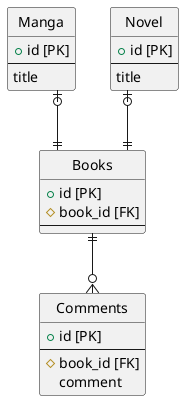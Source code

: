 @startuml

hide circle
skinparam linetype ortho

entity Books {
  + id [PK]
  # book_id [FK]
  --
}

entity Novel {
  + id [PK]
  --
  title
}

entity Manga {
  + id [PK]
  --
  title
}

entity Comments {
  + id [PK]
  --
  # book_id [FK]
  comment
}

Books ||--o{ Comments
Books ||-u-o| Novel
Books ||-u-o| Manga

@enduml